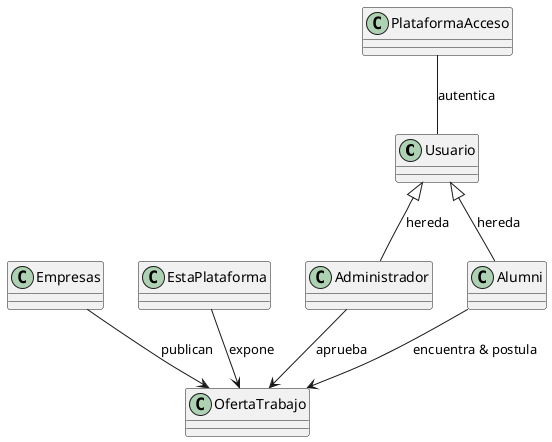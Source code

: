 @startuml
class Usuario {
}

class Administrador {
}

class Alumni {
}

class Empresas {
}

class OfertaTrabajo {
}

class PlataformaAcceso {
}

Usuario <|-- Administrador : hereda
Usuario <|-- Alumni : hereda
PlataformaAcceso -- Usuario : autentica
Empresas --> OfertaTrabajo : publican
Administrador --> OfertaTrabajo : aprueba
Alumni --> OfertaTrabajo : encuentra & postula
EstaPlataforma --> OfertaTrabajo : expone
@enduml
